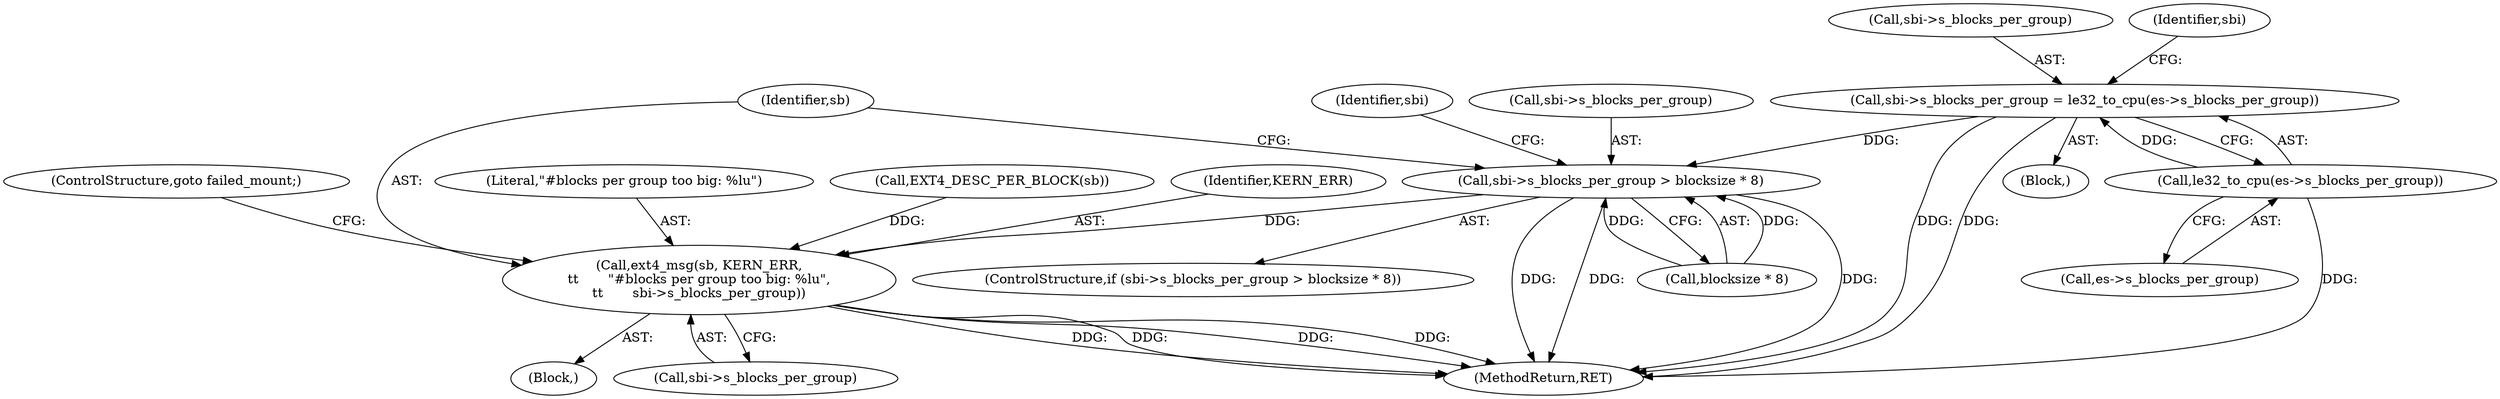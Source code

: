 digraph "0_linux_0449641130f5652b344ef6fa39fa019d7e94660a@pointer" {
"1000863" [label="(Call,sbi->s_blocks_per_group = le32_to_cpu(es->s_blocks_per_group))"];
"1000867" [label="(Call,le32_to_cpu(es->s_blocks_per_group))"];
"1001019" [label="(Call,sbi->s_blocks_per_group > blocksize * 8)"];
"1001027" [label="(Call,ext4_msg(sb, KERN_ERR,\n\t\t       \"#blocks per group too big: %lu\",\n\t\t       sbi->s_blocks_per_group))"];
"1001030" [label="(Literal,\"#blocks per group too big: %lu\")"];
"1001026" [label="(Block,)"];
"1000949" [label="(Call,EXT4_DESC_PER_BLOCK(sb))"];
"1000864" [label="(Call,sbi->s_blocks_per_group)"];
"1001018" [label="(ControlStructure,if (sbi->s_blocks_per_group > blocksize * 8))"];
"1001038" [label="(Identifier,sbi)"];
"1000873" [label="(Identifier,sbi)"];
"1000867" [label="(Call,le32_to_cpu(es->s_blocks_per_group))"];
"1001023" [label="(Call,blocksize * 8)"];
"1001029" [label="(Identifier,KERN_ERR)"];
"1001031" [label="(Call,sbi->s_blocks_per_group)"];
"1000868" [label="(Call,es->s_blocks_per_group)"];
"1001028" [label="(Identifier,sb)"];
"1001020" [label="(Call,sbi->s_blocks_per_group)"];
"1001034" [label="(ControlStructure,goto failed_mount;)"];
"1001027" [label="(Call,ext4_msg(sb, KERN_ERR,\n\t\t       \"#blocks per group too big: %lu\",\n\t\t       sbi->s_blocks_per_group))"];
"1002222" [label="(MethodReturn,RET)"];
"1000124" [label="(Block,)"];
"1001019" [label="(Call,sbi->s_blocks_per_group > blocksize * 8)"];
"1000863" [label="(Call,sbi->s_blocks_per_group = le32_to_cpu(es->s_blocks_per_group))"];
"1000863" -> "1000124"  [label="AST: "];
"1000863" -> "1000867"  [label="CFG: "];
"1000864" -> "1000863"  [label="AST: "];
"1000867" -> "1000863"  [label="AST: "];
"1000873" -> "1000863"  [label="CFG: "];
"1000863" -> "1002222"  [label="DDG: "];
"1000863" -> "1002222"  [label="DDG: "];
"1000867" -> "1000863"  [label="DDG: "];
"1000863" -> "1001019"  [label="DDG: "];
"1000867" -> "1000868"  [label="CFG: "];
"1000868" -> "1000867"  [label="AST: "];
"1000867" -> "1002222"  [label="DDG: "];
"1001019" -> "1001018"  [label="AST: "];
"1001019" -> "1001023"  [label="CFG: "];
"1001020" -> "1001019"  [label="AST: "];
"1001023" -> "1001019"  [label="AST: "];
"1001028" -> "1001019"  [label="CFG: "];
"1001038" -> "1001019"  [label="CFG: "];
"1001019" -> "1002222"  [label="DDG: "];
"1001019" -> "1002222"  [label="DDG: "];
"1001019" -> "1002222"  [label="DDG: "];
"1001023" -> "1001019"  [label="DDG: "];
"1001023" -> "1001019"  [label="DDG: "];
"1001019" -> "1001027"  [label="DDG: "];
"1001027" -> "1001026"  [label="AST: "];
"1001027" -> "1001031"  [label="CFG: "];
"1001028" -> "1001027"  [label="AST: "];
"1001029" -> "1001027"  [label="AST: "];
"1001030" -> "1001027"  [label="AST: "];
"1001031" -> "1001027"  [label="AST: "];
"1001034" -> "1001027"  [label="CFG: "];
"1001027" -> "1002222"  [label="DDG: "];
"1001027" -> "1002222"  [label="DDG: "];
"1001027" -> "1002222"  [label="DDG: "];
"1001027" -> "1002222"  [label="DDG: "];
"1000949" -> "1001027"  [label="DDG: "];
}

